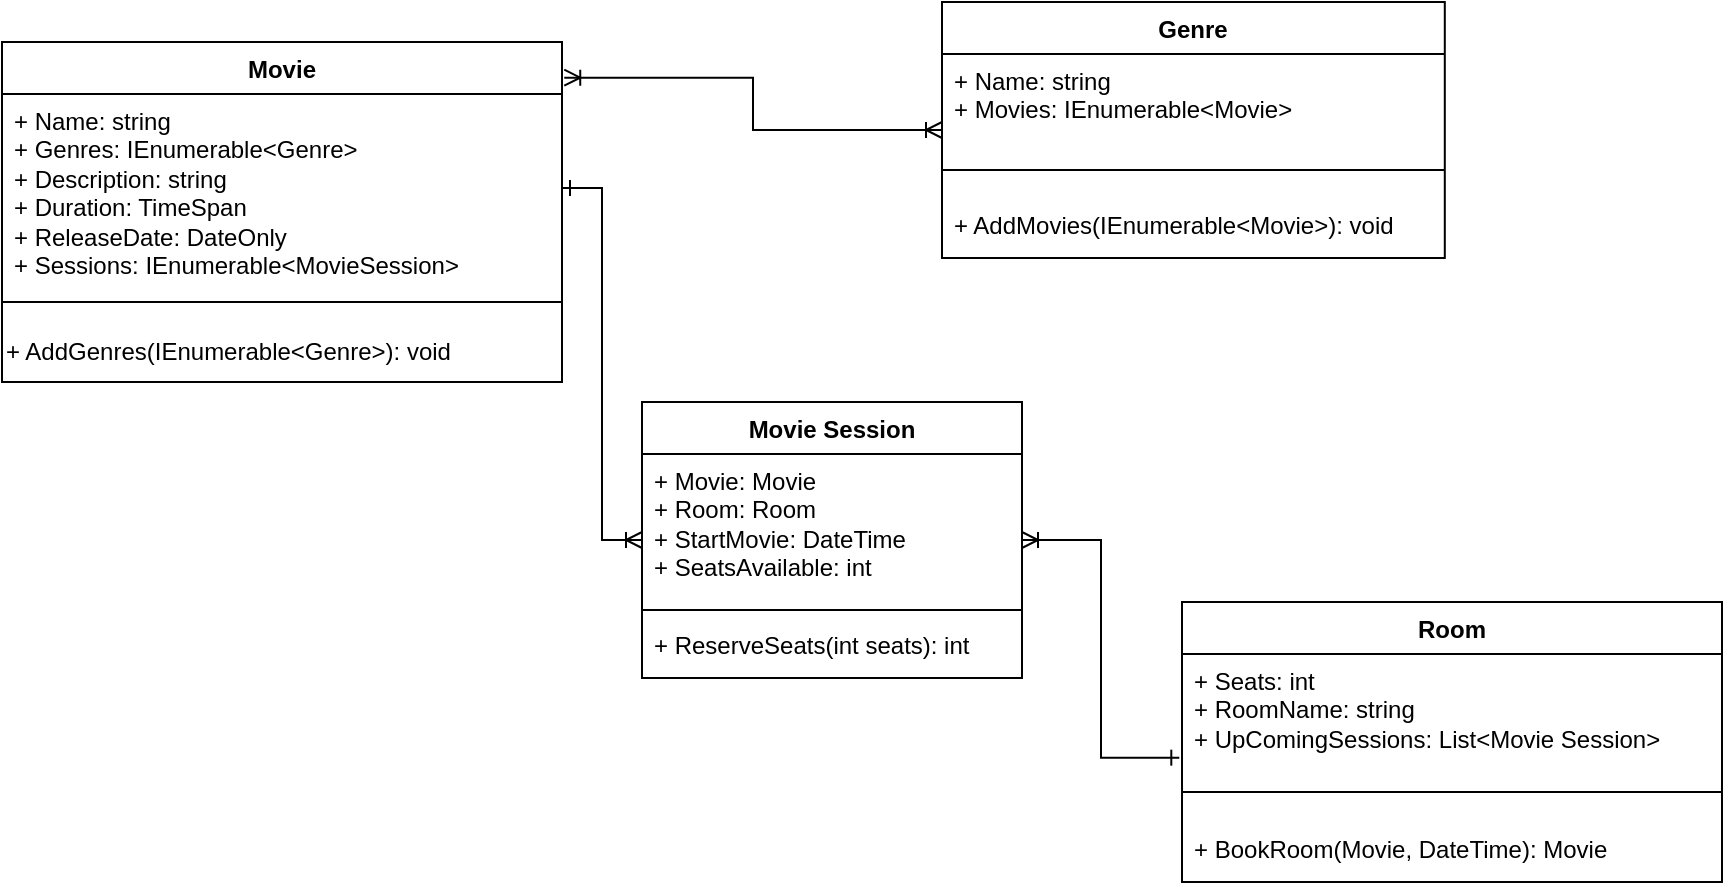 <mxfile pages="2">
    <diagram name="Página-1" id="7IehY8Kq4wpHefNN3Fp6">
        <mxGraphModel dx="1031" dy="475" grid="1" gridSize="10" guides="1" tooltips="1" connect="1" arrows="1" fold="1" page="1" pageScale="1" pageWidth="827" pageHeight="1169" math="0" shadow="0">
            <root>
                <mxCell id="0"/>
                <mxCell id="1" parent="0"/>
                <mxCell id="bAZifLMYqE_xcZQpaSNx-2" value="Room" style="swimlane;fontStyle=1;align=center;verticalAlign=top;childLayout=stackLayout;horizontal=1;startSize=26;horizontalStack=0;resizeParent=1;resizeParentMax=0;resizeLast=0;collapsible=1;marginBottom=0;whiteSpace=wrap;html=1;" parent="1" vertex="1">
                    <mxGeometry x="600" y="370" width="270" height="140" as="geometry">
                        <mxRectangle x="100" y="120" width="70" height="30" as="alternateBounds"/>
                    </mxGeometry>
                </mxCell>
                <mxCell id="bAZifLMYqE_xcZQpaSNx-3" value="+ Seats: int&lt;br&gt;+ RoomName: string&lt;br&gt;&lt;div&gt;+ UpComingSessions: List&amp;lt;Movie Session&amp;gt;&lt;/div&gt;&lt;div&gt;&lt;br&gt;&lt;/div&gt;" style="text;strokeColor=none;fillColor=none;align=left;verticalAlign=top;spacingLeft=4;spacingRight=4;overflow=hidden;rotatable=0;points=[[0,0.5],[1,0.5]];portConstraint=eastwest;whiteSpace=wrap;html=1;" parent="bAZifLMYqE_xcZQpaSNx-2" vertex="1">
                    <mxGeometry y="26" width="270" height="54" as="geometry"/>
                </mxCell>
                <mxCell id="bAZifLMYqE_xcZQpaSNx-4" value="" style="line;strokeWidth=1;fillColor=none;align=left;verticalAlign=middle;spacingTop=-1;spacingLeft=3;spacingRight=3;rotatable=0;labelPosition=right;points=[];portConstraint=eastwest;strokeColor=inherit;" parent="bAZifLMYqE_xcZQpaSNx-2" vertex="1">
                    <mxGeometry y="80" width="270" height="30" as="geometry"/>
                </mxCell>
                <mxCell id="bAZifLMYqE_xcZQpaSNx-5" value="&lt;div&gt;&lt;span style=&quot;background-color: initial;&quot;&gt;+ BookRoom(Movie, DateTime): Movie&lt;/span&gt;&lt;/div&gt;" style="text;strokeColor=none;fillColor=none;align=left;verticalAlign=top;spacingLeft=4;spacingRight=4;overflow=hidden;rotatable=0;points=[[0,0.5],[1,0.5]];portConstraint=eastwest;whiteSpace=wrap;html=1;" parent="bAZifLMYqE_xcZQpaSNx-2" vertex="1">
                    <mxGeometry y="110" width="270" height="30" as="geometry"/>
                </mxCell>
                <mxCell id="UAyb4Y55FZC_0OjU6xVB-1" value="Movie" style="swimlane;fontStyle=1;align=center;verticalAlign=top;childLayout=stackLayout;horizontal=1;startSize=26;horizontalStack=0;resizeParent=1;resizeParentMax=0;resizeLast=0;collapsible=1;marginBottom=0;whiteSpace=wrap;html=1;" parent="1" vertex="1">
                    <mxGeometry x="10" y="90" width="280" height="170" as="geometry">
                        <mxRectangle x="40" y="80" width="70" height="30" as="alternateBounds"/>
                    </mxGeometry>
                </mxCell>
                <mxCell id="UAyb4Y55FZC_0OjU6xVB-2" value="+ Name: string&lt;div&gt;+ Genres: IEnumerable&amp;lt;Genre&amp;gt;&lt;br&gt;&lt;/div&gt;&lt;div&gt;+ Description: string&lt;/div&gt;&lt;div&gt;+ Duration: TimeSpan&lt;br&gt;&lt;/div&gt;&lt;div&gt;+ ReleaseDate: DateOnly&lt;br&gt;+ Sessions: IEnumerable&amp;lt;MovieSession&amp;gt;&lt;/div&gt;" style="text;strokeColor=none;fillColor=none;align=left;verticalAlign=top;spacingLeft=4;spacingRight=4;overflow=hidden;rotatable=0;points=[[0,0.5],[1,0.5]];portConstraint=eastwest;whiteSpace=wrap;html=1;" parent="UAyb4Y55FZC_0OjU6xVB-1" vertex="1">
                    <mxGeometry y="26" width="280" height="94" as="geometry"/>
                </mxCell>
                <mxCell id="UAyb4Y55FZC_0OjU6xVB-3" value="" style="line;strokeWidth=1;fillColor=none;align=left;verticalAlign=middle;spacingTop=-1;spacingLeft=3;spacingRight=3;rotatable=0;labelPosition=right;points=[];portConstraint=eastwest;strokeColor=inherit;" parent="UAyb4Y55FZC_0OjU6xVB-1" vertex="1">
                    <mxGeometry y="120" width="280" height="20" as="geometry"/>
                </mxCell>
                <mxCell id="S8HUsj4GQsisyZsEBOk7-1" value="+ AddGenres(IEnumerable&amp;lt;Genre&amp;gt;): void" style="text;html=1;align=left;verticalAlign=middle;resizable=0;points=[];autosize=1;strokeColor=none;fillColor=none;" parent="UAyb4Y55FZC_0OjU6xVB-1" vertex="1">
                    <mxGeometry y="140" width="280" height="30" as="geometry"/>
                </mxCell>
                <mxCell id="Yau57ur620WR2_2cRJTo-2" value="" style="endArrow=ERone;startArrow=ERoneToMany;html=1;rounded=0;exitX=1;exitY=0.5;exitDx=0;exitDy=0;entryX=-0.005;entryY=0.96;entryDx=0;entryDy=0;entryPerimeter=0;edgeStyle=elbowEdgeStyle;startFill=0;endFill=0;" parent="1" source="HP0yhRFTFl0hL_eeFmHl-1" target="bAZifLMYqE_xcZQpaSNx-3" edge="1">
                    <mxGeometry width="50" height="50" relative="1" as="geometry">
                        <mxPoint x="220" y="310" as="sourcePoint"/>
                        <mxPoint x="270" y="260" as="targetPoint"/>
                    </mxGeometry>
                </mxCell>
                <mxCell id="HP0yhRFTFl0hL_eeFmHl-5" value="" style="endArrow=ERoneToMany;startArrow=ERone;html=1;rounded=0;exitX=1;exitY=0.5;exitDx=0;exitDy=0;edgeStyle=elbowEdgeStyle;startFill=0;endFill=0;" parent="1" source="UAyb4Y55FZC_0OjU6xVB-2" target="HP0yhRFTFl0hL_eeFmHl-1" edge="1">
                    <mxGeometry width="50" height="50" relative="1" as="geometry">
                        <mxPoint x="200" y="148" as="sourcePoint"/>
                        <mxPoint x="449" y="447" as="targetPoint"/>
                    </mxGeometry>
                </mxCell>
                <mxCell id="HP0yhRFTFl0hL_eeFmHl-1" value="Movie&amp;nbsp;Session" style="swimlane;fontStyle=1;align=center;verticalAlign=top;childLayout=stackLayout;horizontal=1;startSize=26;horizontalStack=0;resizeParent=1;resizeParentMax=0;resizeLast=0;collapsible=1;marginBottom=0;whiteSpace=wrap;html=1;" parent="1" vertex="1">
                    <mxGeometry x="330" y="270" width="190" height="138" as="geometry"/>
                </mxCell>
                <mxCell id="HP0yhRFTFl0hL_eeFmHl-2" value="+ Movie: Movie&lt;div&gt;+ Room: Room&lt;/div&gt;&lt;div&gt;+ StartMovie: DateTime&lt;/div&gt;&lt;div&gt;+ SeatsAvailable: int&lt;/div&gt;" style="text;strokeColor=none;fillColor=none;align=left;verticalAlign=top;spacingLeft=4;spacingRight=4;overflow=hidden;rotatable=0;points=[[0,0.5],[1,0.5]];portConstraint=eastwest;whiteSpace=wrap;html=1;" parent="HP0yhRFTFl0hL_eeFmHl-1" vertex="1">
                    <mxGeometry y="26" width="190" height="74" as="geometry"/>
                </mxCell>
                <mxCell id="HP0yhRFTFl0hL_eeFmHl-3" value="" style="line;strokeWidth=1;fillColor=none;align=left;verticalAlign=middle;spacingTop=-1;spacingLeft=3;spacingRight=3;rotatable=0;labelPosition=right;points=[];portConstraint=eastwest;strokeColor=inherit;" parent="HP0yhRFTFl0hL_eeFmHl-1" vertex="1">
                    <mxGeometry y="100" width="190" height="8" as="geometry"/>
                </mxCell>
                <mxCell id="HP0yhRFTFl0hL_eeFmHl-4" value="+ ReserveSeats(int seats): int&lt;div&gt;&lt;br&gt;&lt;/div&gt;" style="text;strokeColor=none;fillColor=none;align=left;verticalAlign=top;spacingLeft=4;spacingRight=4;overflow=hidden;rotatable=0;points=[[0,0.5],[1,0.5]];portConstraint=eastwest;whiteSpace=wrap;html=1;" parent="HP0yhRFTFl0hL_eeFmHl-1" vertex="1">
                    <mxGeometry y="108" width="190" height="30" as="geometry"/>
                </mxCell>
                <mxCell id="eAhdKtE4UNSV9E3vJ94y-9" value="" style="edgeStyle=elbowEdgeStyle;fontSize=12;html=1;endArrow=ERoneToMany;rounded=0;exitX=1.004;exitY=0.105;exitDx=0;exitDy=0;exitPerimeter=0;startArrow=ERoneToMany;startFill=0;" parent="1" source="UAyb4Y55FZC_0OjU6xVB-1" target="S8HUsj4GQsisyZsEBOk7-6" edge="1">
                    <mxGeometry width="100" height="100" relative="1" as="geometry">
                        <mxPoint x="330" y="300" as="sourcePoint"/>
                        <mxPoint x="470" y="90" as="targetPoint"/>
                    </mxGeometry>
                </mxCell>
                <mxCell id="S8HUsj4GQsisyZsEBOk7-6" value="Genre" style="swimlane;fontStyle=1;align=center;verticalAlign=top;childLayout=stackLayout;horizontal=1;startSize=26;horizontalStack=0;resizeParent=1;resizeParentMax=0;resizeLast=0;collapsible=1;marginBottom=0;whiteSpace=wrap;html=1;" parent="1" vertex="1">
                    <mxGeometry x="480.0" y="70" width="251.4" height="128" as="geometry"/>
                </mxCell>
                <mxCell id="S8HUsj4GQsisyZsEBOk7-7" value="+ Name: string&lt;br&gt;+ Movies: IEnumerable&amp;lt;Movie&amp;gt;" style="text;strokeColor=none;fillColor=none;align=left;verticalAlign=top;spacingLeft=4;spacingRight=4;overflow=hidden;rotatable=0;points=[[0,0.5],[1,0.5]];portConstraint=eastwest;whiteSpace=wrap;html=1;" parent="S8HUsj4GQsisyZsEBOk7-6" vertex="1">
                    <mxGeometry y="26" width="251.4" height="44" as="geometry"/>
                </mxCell>
                <mxCell id="S8HUsj4GQsisyZsEBOk7-8" value="" style="line;strokeWidth=1;fillColor=none;align=left;verticalAlign=middle;spacingTop=-1;spacingLeft=3;spacingRight=3;rotatable=0;labelPosition=right;points=[];portConstraint=eastwest;strokeColor=inherit;" parent="S8HUsj4GQsisyZsEBOk7-6" vertex="1">
                    <mxGeometry y="70" width="251.4" height="28" as="geometry"/>
                </mxCell>
                <mxCell id="S8HUsj4GQsisyZsEBOk7-9" value="+ AddMovies(IEnumerable&amp;lt;Movie&amp;gt;): void" style="text;strokeColor=none;fillColor=none;align=left;verticalAlign=top;spacingLeft=4;spacingRight=4;overflow=hidden;rotatable=0;points=[[0,0.5],[1,0.5]];portConstraint=eastwest;whiteSpace=wrap;html=1;" parent="S8HUsj4GQsisyZsEBOk7-6" vertex="1">
                    <mxGeometry y="98" width="251.4" height="30" as="geometry"/>
                </mxCell>
            </root>
        </mxGraphModel>
    </diagram>
    <diagram id="vzS9MFMJEoMFFRTNFSAm" name="Página-2">
        <mxGraphModel dx="1031" dy="475" grid="1" gridSize="10" guides="1" tooltips="1" connect="1" arrows="1" fold="1" page="1" pageScale="1" pageWidth="827" pageHeight="1169" math="0" shadow="0">
            <root>
                <mxCell id="0"/>
                <mxCell id="1" parent="0"/>
                <mxCell id="OCK7fIeTCg0LFeMqMvbs-1" value="movie" style="shape=table;startSize=30;container=1;collapsible=1;childLayout=tableLayout;fixedRows=1;rowLines=0;fontStyle=1;align=center;resizeLast=1;html=1;" parent="1" vertex="1">
                    <mxGeometry x="40" y="120" width="320" height="190" as="geometry"/>
                </mxCell>
                <mxCell id="OCK7fIeTCg0LFeMqMvbs-2" value="" style="shape=tableRow;horizontal=0;startSize=0;swimlaneHead=0;swimlaneBody=0;fillColor=none;collapsible=0;dropTarget=0;points=[[0,0.5],[1,0.5]];portConstraint=eastwest;top=0;left=0;right=0;bottom=1;" parent="OCK7fIeTCg0LFeMqMvbs-1" vertex="1">
                    <mxGeometry y="30" width="320" height="30" as="geometry"/>
                </mxCell>
                <mxCell id="OCK7fIeTCg0LFeMqMvbs-3" value="PK" style="shape=partialRectangle;connectable=0;fillColor=none;top=0;left=0;bottom=0;right=0;fontStyle=1;overflow=hidden;whiteSpace=wrap;html=1;" parent="OCK7fIeTCg0LFeMqMvbs-2" vertex="1">
                    <mxGeometry width="30" height="30" as="geometry">
                        <mxRectangle width="30" height="30" as="alternateBounds"/>
                    </mxGeometry>
                </mxCell>
                <mxCell id="OCK7fIeTCg0LFeMqMvbs-4" value="id&lt;span style=&quot;white-space: pre;&quot;&gt;&#9;&lt;/span&gt;SERIAL&lt;span style=&quot;white-space: pre;&quot;&gt;&#9;&lt;/span&gt;NOT NULL" style="shape=partialRectangle;connectable=0;fillColor=none;top=0;left=0;bottom=0;right=0;align=left;spacingLeft=6;fontStyle=5;overflow=hidden;whiteSpace=wrap;html=1;" parent="OCK7fIeTCg0LFeMqMvbs-2" vertex="1">
                    <mxGeometry x="30" width="290" height="30" as="geometry">
                        <mxRectangle width="290" height="30" as="alternateBounds"/>
                    </mxGeometry>
                </mxCell>
                <mxCell id="OCK7fIeTCg0LFeMqMvbs-8" value="" style="shape=tableRow;horizontal=0;startSize=0;swimlaneHead=0;swimlaneBody=0;fillColor=none;collapsible=0;dropTarget=0;points=[[0,0.5],[1,0.5]];portConstraint=eastwest;top=0;left=0;right=0;bottom=0;" parent="OCK7fIeTCg0LFeMqMvbs-1" vertex="1">
                    <mxGeometry y="60" width="320" height="30" as="geometry"/>
                </mxCell>
                <mxCell id="OCK7fIeTCg0LFeMqMvbs-9" value="" style="shape=partialRectangle;connectable=0;fillColor=none;top=0;left=0;bottom=0;right=0;editable=1;overflow=hidden;whiteSpace=wrap;html=1;" parent="OCK7fIeTCg0LFeMqMvbs-8" vertex="1">
                    <mxGeometry width="30" height="30" as="geometry">
                        <mxRectangle width="30" height="30" as="alternateBounds"/>
                    </mxGeometry>
                </mxCell>
                <mxCell id="OCK7fIeTCg0LFeMqMvbs-10" value="name VARCHAR(255) NOT NULL" style="shape=partialRectangle;connectable=0;fillColor=none;top=0;left=0;bottom=0;right=0;align=left;spacingLeft=6;overflow=hidden;whiteSpace=wrap;html=1;" parent="OCK7fIeTCg0LFeMqMvbs-8" vertex="1">
                    <mxGeometry x="30" width="290" height="30" as="geometry">
                        <mxRectangle width="290" height="30" as="alternateBounds"/>
                    </mxGeometry>
                </mxCell>
                <mxCell id="YgU3tgSvVeM1olGIFsgu-1" value="" style="shape=tableRow;horizontal=0;startSize=0;swimlaneHead=0;swimlaneBody=0;fillColor=none;collapsible=0;dropTarget=0;points=[[0,0.5],[1,0.5]];portConstraint=eastwest;top=0;left=0;right=0;bottom=0;" parent="OCK7fIeTCg0LFeMqMvbs-1" vertex="1">
                    <mxGeometry y="90" width="320" height="30" as="geometry"/>
                </mxCell>
                <mxCell id="YgU3tgSvVeM1olGIFsgu-2" value="" style="shape=partialRectangle;connectable=0;fillColor=none;top=0;left=0;bottom=0;right=0;editable=1;overflow=hidden;whiteSpace=wrap;html=1;" parent="YgU3tgSvVeM1olGIFsgu-1" vertex="1">
                    <mxGeometry width="30" height="30" as="geometry">
                        <mxRectangle width="30" height="30" as="alternateBounds"/>
                    </mxGeometry>
                </mxCell>
                <mxCell id="YgU3tgSvVeM1olGIFsgu-3" value="description VARCHAR(255) NOT NULL" style="shape=partialRectangle;connectable=0;fillColor=none;top=0;left=0;bottom=0;right=0;align=left;spacingLeft=6;overflow=hidden;whiteSpace=wrap;html=1;" parent="YgU3tgSvVeM1olGIFsgu-1" vertex="1">
                    <mxGeometry x="30" width="290" height="30" as="geometry">
                        <mxRectangle width="290" height="30" as="alternateBounds"/>
                    </mxGeometry>
                </mxCell>
                <mxCell id="OCK7fIeTCg0LFeMqMvbs-11" value="" style="shape=tableRow;horizontal=0;startSize=0;swimlaneHead=0;swimlaneBody=0;fillColor=none;collapsible=0;dropTarget=0;points=[[0,0.5],[1,0.5]];portConstraint=eastwest;top=0;left=0;right=0;bottom=0;" parent="OCK7fIeTCg0LFeMqMvbs-1" vertex="1">
                    <mxGeometry y="120" width="320" height="30" as="geometry"/>
                </mxCell>
                <mxCell id="OCK7fIeTCg0LFeMqMvbs-12" value="" style="shape=partialRectangle;connectable=0;fillColor=none;top=0;left=0;bottom=0;right=0;editable=1;overflow=hidden;whiteSpace=wrap;html=1;" parent="OCK7fIeTCg0LFeMqMvbs-11" vertex="1">
                    <mxGeometry width="30" height="30" as="geometry">
                        <mxRectangle width="30" height="30" as="alternateBounds"/>
                    </mxGeometry>
                </mxCell>
                <mxCell id="OCK7fIeTCg0LFeMqMvbs-13" value="duration&amp;nbsp; INT NOT NULL" style="shape=partialRectangle;connectable=0;fillColor=none;top=0;left=0;bottom=0;right=0;align=left;spacingLeft=6;overflow=hidden;whiteSpace=wrap;html=1;" parent="OCK7fIeTCg0LFeMqMvbs-11" vertex="1">
                    <mxGeometry x="30" width="290" height="30" as="geometry">
                        <mxRectangle width="290" height="30" as="alternateBounds"/>
                    </mxGeometry>
                </mxCell>
                <mxCell id="QzxIYSRZArFLf-604cCp-1" value="" style="shape=tableRow;horizontal=0;startSize=0;swimlaneHead=0;swimlaneBody=0;fillColor=none;collapsible=0;dropTarget=0;points=[[0,0.5],[1,0.5]];portConstraint=eastwest;top=0;left=0;right=0;bottom=0;" parent="OCK7fIeTCg0LFeMqMvbs-1" vertex="1">
                    <mxGeometry y="150" width="320" height="30" as="geometry"/>
                </mxCell>
                <mxCell id="QzxIYSRZArFLf-604cCp-2" value="" style="shape=partialRectangle;connectable=0;fillColor=none;top=0;left=0;bottom=0;right=0;editable=1;overflow=hidden;whiteSpace=wrap;html=1;" parent="QzxIYSRZArFLf-604cCp-1" vertex="1">
                    <mxGeometry width="30" height="30" as="geometry">
                        <mxRectangle width="30" height="30" as="alternateBounds"/>
                    </mxGeometry>
                </mxCell>
                <mxCell id="QzxIYSRZArFLf-604cCp-3" value="release DATE NOT NULL" style="shape=partialRectangle;connectable=0;fillColor=none;top=0;left=0;bottom=0;right=0;align=left;spacingLeft=6;overflow=hidden;whiteSpace=wrap;html=1;" parent="QzxIYSRZArFLf-604cCp-1" vertex="1">
                    <mxGeometry x="30" width="290" height="30" as="geometry">
                        <mxRectangle width="290" height="30" as="alternateBounds"/>
                    </mxGeometry>
                </mxCell>
                <mxCell id="QzxIYSRZArFLf-604cCp-4" value="room" style="shape=table;startSize=30;container=1;collapsible=1;childLayout=tableLayout;fixedRows=1;rowLines=0;fontStyle=1;align=center;resizeLast=1;html=1;fillColor=default;" parent="1" vertex="1">
                    <mxGeometry x="550" y="60" width="260" height="120" as="geometry"/>
                </mxCell>
                <mxCell id="QzxIYSRZArFLf-604cCp-5" value="" style="shape=tableRow;horizontal=0;startSize=0;swimlaneHead=0;swimlaneBody=0;fillColor=none;collapsible=0;dropTarget=0;points=[[0,0.5],[1,0.5]];portConstraint=eastwest;top=0;left=0;right=0;bottom=1;" parent="QzxIYSRZArFLf-604cCp-4" vertex="1">
                    <mxGeometry y="30" width="260" height="30" as="geometry"/>
                </mxCell>
                <mxCell id="QzxIYSRZArFLf-604cCp-6" value="PK" style="shape=partialRectangle;connectable=0;fillColor=none;top=0;left=0;bottom=0;right=0;fontStyle=1;overflow=hidden;whiteSpace=wrap;html=1;" parent="QzxIYSRZArFLf-604cCp-5" vertex="1">
                    <mxGeometry width="30" height="30" as="geometry">
                        <mxRectangle width="30" height="30" as="alternateBounds"/>
                    </mxGeometry>
                </mxCell>
                <mxCell id="QzxIYSRZArFLf-604cCp-7" value="id SERIAL NOT NULL" style="shape=partialRectangle;connectable=0;fillColor=none;top=0;left=0;bottom=0;right=0;align=left;spacingLeft=6;fontStyle=5;overflow=hidden;whiteSpace=wrap;html=1;" parent="QzxIYSRZArFLf-604cCp-5" vertex="1">
                    <mxGeometry x="30" width="230" height="30" as="geometry">
                        <mxRectangle width="230" height="30" as="alternateBounds"/>
                    </mxGeometry>
                </mxCell>
                <mxCell id="GdE_bLZPpKDnLK_oKhNE-32" value="" style="shape=tableRow;horizontal=0;startSize=0;swimlaneHead=0;swimlaneBody=0;fillColor=none;collapsible=0;dropTarget=0;points=[[0,0.5],[1,0.5]];portConstraint=eastwest;top=0;left=0;right=0;bottom=0;" parent="QzxIYSRZArFLf-604cCp-4" vertex="1">
                    <mxGeometry y="60" width="260" height="30" as="geometry"/>
                </mxCell>
                <mxCell id="GdE_bLZPpKDnLK_oKhNE-33" value="" style="shape=partialRectangle;connectable=0;fillColor=none;top=0;left=0;bottom=0;right=0;editable=1;overflow=hidden;whiteSpace=wrap;html=1;" parent="GdE_bLZPpKDnLK_oKhNE-32" vertex="1">
                    <mxGeometry width="30" height="30" as="geometry">
                        <mxRectangle width="30" height="30" as="alternateBounds"/>
                    </mxGeometry>
                </mxCell>
                <mxCell id="GdE_bLZPpKDnLK_oKhNE-34" value="room_name VARCHAR(55) NOT NULL" style="shape=partialRectangle;connectable=0;fillColor=none;top=0;left=0;bottom=0;right=0;align=left;spacingLeft=6;overflow=hidden;whiteSpace=wrap;html=1;" parent="GdE_bLZPpKDnLK_oKhNE-32" vertex="1">
                    <mxGeometry x="30" width="230" height="30" as="geometry">
                        <mxRectangle width="230" height="30" as="alternateBounds"/>
                    </mxGeometry>
                </mxCell>
                <mxCell id="9knr0R0oQK3Sl1RFLyNF-1" value="" style="shape=tableRow;horizontal=0;startSize=0;swimlaneHead=0;swimlaneBody=0;fillColor=none;collapsible=0;dropTarget=0;points=[[0,0.5],[1,0.5]];portConstraint=eastwest;top=0;left=0;right=0;bottom=0;" parent="QzxIYSRZArFLf-604cCp-4" vertex="1">
                    <mxGeometry y="90" width="260" height="30" as="geometry"/>
                </mxCell>
                <mxCell id="9knr0R0oQK3Sl1RFLyNF-2" value="" style="shape=partialRectangle;connectable=0;fillColor=none;top=0;left=0;bottom=0;right=0;editable=1;overflow=hidden;whiteSpace=wrap;html=1;" parent="9knr0R0oQK3Sl1RFLyNF-1" vertex="1">
                    <mxGeometry width="30" height="30" as="geometry">
                        <mxRectangle width="30" height="30" as="alternateBounds"/>
                    </mxGeometry>
                </mxCell>
                <mxCell id="9knr0R0oQK3Sl1RFLyNF-3" value="seats INT NOT NULL" style="shape=partialRectangle;connectable=0;fillColor=none;top=0;left=0;bottom=0;right=0;align=left;spacingLeft=6;overflow=hidden;whiteSpace=wrap;html=1;" parent="9knr0R0oQK3Sl1RFLyNF-1" vertex="1">
                    <mxGeometry x="30" width="230" height="30" as="geometry">
                        <mxRectangle width="230" height="30" as="alternateBounds"/>
                    </mxGeometry>
                </mxCell>
                <mxCell id="QzxIYSRZArFLf-604cCp-17" value="session" style="shape=table;startSize=30;container=1;collapsible=1;childLayout=tableLayout;fixedRows=1;rowLines=0;fontStyle=1;align=center;resizeLast=1;html=1;" parent="1" vertex="1">
                    <mxGeometry x="430" y="330" width="290" height="180" as="geometry"/>
                </mxCell>
                <mxCell id="QzxIYSRZArFLf-604cCp-18" value="" style="shape=tableRow;horizontal=0;startSize=0;swimlaneHead=0;swimlaneBody=0;fillColor=none;collapsible=0;dropTarget=0;points=[[0,0.5],[1,0.5]];portConstraint=eastwest;top=0;left=0;right=0;bottom=1;" parent="QzxIYSRZArFLf-604cCp-17" vertex="1">
                    <mxGeometry y="30" width="290" height="30" as="geometry"/>
                </mxCell>
                <mxCell id="QzxIYSRZArFLf-604cCp-19" value="PK" style="shape=partialRectangle;connectable=0;fillColor=none;top=0;left=0;bottom=0;right=0;fontStyle=1;overflow=hidden;whiteSpace=wrap;html=1;" parent="QzxIYSRZArFLf-604cCp-18" vertex="1">
                    <mxGeometry width="30" height="30" as="geometry">
                        <mxRectangle width="30" height="30" as="alternateBounds"/>
                    </mxGeometry>
                </mxCell>
                <mxCell id="QzxIYSRZArFLf-604cCp-20" value="id SERIAL NOT NULL" style="shape=partialRectangle;connectable=0;fillColor=none;top=0;left=0;bottom=0;right=0;align=left;spacingLeft=6;fontStyle=5;overflow=hidden;whiteSpace=wrap;html=1;" parent="QzxIYSRZArFLf-604cCp-18" vertex="1">
                    <mxGeometry x="30" width="260" height="30" as="geometry">
                        <mxRectangle width="260" height="30" as="alternateBounds"/>
                    </mxGeometry>
                </mxCell>
                <mxCell id="QzxIYSRZArFLf-604cCp-21" value="" style="shape=tableRow;horizontal=0;startSize=0;swimlaneHead=0;swimlaneBody=0;fillColor=none;collapsible=0;dropTarget=0;points=[[0,0.5],[1,0.5]];portConstraint=eastwest;top=0;left=0;right=0;bottom=0;" parent="QzxIYSRZArFLf-604cCp-17" vertex="1">
                    <mxGeometry y="60" width="290" height="30" as="geometry"/>
                </mxCell>
                <mxCell id="QzxIYSRZArFLf-604cCp-22" value="FK" style="shape=partialRectangle;connectable=0;fillColor=none;top=0;left=0;bottom=0;right=0;editable=1;overflow=hidden;whiteSpace=wrap;html=1;" parent="QzxIYSRZArFLf-604cCp-21" vertex="1">
                    <mxGeometry width="30" height="30" as="geometry">
                        <mxRectangle width="30" height="30" as="alternateBounds"/>
                    </mxGeometry>
                </mxCell>
                <mxCell id="QzxIYSRZArFLf-604cCp-23" value="movie_id INT NOT NULL" style="shape=partialRectangle;connectable=0;fillColor=none;top=0;left=0;bottom=0;right=0;align=left;spacingLeft=6;overflow=hidden;whiteSpace=wrap;html=1;" parent="QzxIYSRZArFLf-604cCp-21" vertex="1">
                    <mxGeometry x="30" width="260" height="30" as="geometry">
                        <mxRectangle width="260" height="30" as="alternateBounds"/>
                    </mxGeometry>
                </mxCell>
                <mxCell id="QzxIYSRZArFLf-604cCp-24" value="" style="shape=tableRow;horizontal=0;startSize=0;swimlaneHead=0;swimlaneBody=0;fillColor=none;collapsible=0;dropTarget=0;points=[[0,0.5],[1,0.5]];portConstraint=eastwest;top=0;left=0;right=0;bottom=0;" parent="QzxIYSRZArFLf-604cCp-17" vertex="1">
                    <mxGeometry y="90" width="290" height="30" as="geometry"/>
                </mxCell>
                <mxCell id="QzxIYSRZArFLf-604cCp-25" value="FK" style="shape=partialRectangle;connectable=0;fillColor=none;top=0;left=0;bottom=0;right=0;editable=1;overflow=hidden;whiteSpace=wrap;html=1;" parent="QzxIYSRZArFLf-604cCp-24" vertex="1">
                    <mxGeometry width="30" height="30" as="geometry">
                        <mxRectangle width="30" height="30" as="alternateBounds"/>
                    </mxGeometry>
                </mxCell>
                <mxCell id="QzxIYSRZArFLf-604cCp-26" value="room_id INT NOT NULL" style="shape=partialRectangle;connectable=0;fillColor=none;top=0;left=0;bottom=0;right=0;align=left;spacingLeft=6;overflow=hidden;whiteSpace=wrap;html=1;" parent="QzxIYSRZArFLf-604cCp-24" vertex="1">
                    <mxGeometry x="30" width="260" height="30" as="geometry">
                        <mxRectangle width="260" height="30" as="alternateBounds"/>
                    </mxGeometry>
                </mxCell>
                <mxCell id="QzxIYSRZArFLf-604cCp-27" value="" style="shape=tableRow;horizontal=0;startSize=0;swimlaneHead=0;swimlaneBody=0;fillColor=none;collapsible=0;dropTarget=0;points=[[0,0.5],[1,0.5]];portConstraint=eastwest;top=0;left=0;right=0;bottom=0;" parent="QzxIYSRZArFLf-604cCp-17" vertex="1">
                    <mxGeometry y="120" width="290" height="30" as="geometry"/>
                </mxCell>
                <mxCell id="QzxIYSRZArFLf-604cCp-28" value="" style="shape=partialRectangle;connectable=0;fillColor=none;top=0;left=0;bottom=0;right=0;editable=1;overflow=hidden;whiteSpace=wrap;html=1;" parent="QzxIYSRZArFLf-604cCp-27" vertex="1">
                    <mxGeometry width="30" height="30" as="geometry">
                        <mxRectangle width="30" height="30" as="alternateBounds"/>
                    </mxGeometry>
                </mxCell>
                <mxCell id="QzxIYSRZArFLf-604cCp-29" value="movie_start TIMESTAMPTZ NOT NULL" style="shape=partialRectangle;connectable=0;fillColor=none;top=0;left=0;bottom=0;right=0;align=left;spacingLeft=6;overflow=hidden;whiteSpace=wrap;html=1;" parent="QzxIYSRZArFLf-604cCp-27" vertex="1">
                    <mxGeometry x="30" width="260" height="30" as="geometry">
                        <mxRectangle width="260" height="30" as="alternateBounds"/>
                    </mxGeometry>
                </mxCell>
                <mxCell id="QzxIYSRZArFLf-604cCp-30" value="" style="shape=tableRow;horizontal=0;startSize=0;swimlaneHead=0;swimlaneBody=0;fillColor=none;collapsible=0;dropTarget=0;points=[[0,0.5],[1,0.5]];portConstraint=eastwest;top=0;left=0;right=0;bottom=0;" parent="QzxIYSRZArFLf-604cCp-17" vertex="1">
                    <mxGeometry y="150" width="290" height="30" as="geometry"/>
                </mxCell>
                <mxCell id="QzxIYSRZArFLf-604cCp-31" value="" style="shape=partialRectangle;connectable=0;fillColor=none;top=0;left=0;bottom=0;right=0;editable=1;overflow=hidden;whiteSpace=wrap;html=1;" parent="QzxIYSRZArFLf-604cCp-30" vertex="1">
                    <mxGeometry width="30" height="30" as="geometry">
                        <mxRectangle width="30" height="30" as="alternateBounds"/>
                    </mxGeometry>
                </mxCell>
                <mxCell id="QzxIYSRZArFLf-604cCp-32" value="available_seats INT NOT NULL" style="shape=partialRectangle;connectable=0;fillColor=none;top=0;left=0;bottom=0;right=0;align=left;spacingLeft=6;overflow=hidden;whiteSpace=wrap;html=1;" parent="QzxIYSRZArFLf-604cCp-30" vertex="1">
                    <mxGeometry x="30" width="260" height="30" as="geometry">
                        <mxRectangle width="260" height="30" as="alternateBounds"/>
                    </mxGeometry>
                </mxCell>
                <mxCell id="QzxIYSRZArFLf-604cCp-33" value="" style="edgeStyle=elbowEdgeStyle;fontSize=12;html=1;endArrow=ERoneToMany;rounded=0;startArrow=ERone;startFill=0;" parent="1" source="OCK7fIeTCg0LFeMqMvbs-1" target="QzxIYSRZArFLf-604cCp-17" edge="1">
                    <mxGeometry width="100" height="100" relative="1" as="geometry">
                        <mxPoint x="290" y="360" as="sourcePoint"/>
                        <mxPoint x="390" y="260" as="targetPoint"/>
                    </mxGeometry>
                </mxCell>
                <mxCell id="QzxIYSRZArFLf-604cCp-34" value="" style="edgeStyle=elbowEdgeStyle;fontSize=12;html=1;endArrow=ERoneToMany;rounded=0;startArrow=ERone;startFill=0;" parent="1" source="QzxIYSRZArFLf-604cCp-4" target="QzxIYSRZArFLf-604cCp-17" edge="1">
                    <mxGeometry width="100" height="100" relative="1" as="geometry">
                        <mxPoint x="370" y="360" as="sourcePoint"/>
                        <mxPoint x="470" y="260" as="targetPoint"/>
                    </mxGeometry>
                </mxCell>
                <mxCell id="GdE_bLZPpKDnLK_oKhNE-1" value="genre" style="shape=table;startSize=30;container=1;collapsible=1;childLayout=tableLayout;fixedRows=1;rowLines=0;fontStyle=1;align=center;resizeLast=1;html=1;" parent="1" vertex="1">
                    <mxGeometry x="60" y="650" width="240" height="90" as="geometry"/>
                </mxCell>
                <mxCell id="GdE_bLZPpKDnLK_oKhNE-2" value="" style="shape=tableRow;horizontal=0;startSize=0;swimlaneHead=0;swimlaneBody=0;fillColor=none;collapsible=0;dropTarget=0;points=[[0,0.5],[1,0.5]];portConstraint=eastwest;top=0;left=0;right=0;bottom=1;" parent="GdE_bLZPpKDnLK_oKhNE-1" vertex="1">
                    <mxGeometry y="30" width="240" height="30" as="geometry"/>
                </mxCell>
                <mxCell id="GdE_bLZPpKDnLK_oKhNE-3" value="PK" style="shape=partialRectangle;connectable=0;fillColor=none;top=0;left=0;bottom=0;right=0;fontStyle=1;overflow=hidden;whiteSpace=wrap;html=1;" parent="GdE_bLZPpKDnLK_oKhNE-2" vertex="1">
                    <mxGeometry width="30" height="30" as="geometry">
                        <mxRectangle width="30" height="30" as="alternateBounds"/>
                    </mxGeometry>
                </mxCell>
                <mxCell id="GdE_bLZPpKDnLK_oKhNE-4" value="id SERIAL NOT NULL" style="shape=partialRectangle;connectable=0;fillColor=none;top=0;left=0;bottom=0;right=0;align=left;spacingLeft=6;fontStyle=5;overflow=hidden;whiteSpace=wrap;html=1;" parent="GdE_bLZPpKDnLK_oKhNE-2" vertex="1">
                    <mxGeometry x="30" width="210" height="30" as="geometry">
                        <mxRectangle width="210" height="30" as="alternateBounds"/>
                    </mxGeometry>
                </mxCell>
                <mxCell id="GdE_bLZPpKDnLK_oKhNE-5" value="" style="shape=tableRow;horizontal=0;startSize=0;swimlaneHead=0;swimlaneBody=0;fillColor=none;collapsible=0;dropTarget=0;points=[[0,0.5],[1,0.5]];portConstraint=eastwest;top=0;left=0;right=0;bottom=0;" parent="GdE_bLZPpKDnLK_oKhNE-1" vertex="1">
                    <mxGeometry y="60" width="240" height="30" as="geometry"/>
                </mxCell>
                <mxCell id="GdE_bLZPpKDnLK_oKhNE-6" value="" style="shape=partialRectangle;connectable=0;fillColor=none;top=0;left=0;bottom=0;right=0;editable=1;overflow=hidden;whiteSpace=wrap;html=1;" parent="GdE_bLZPpKDnLK_oKhNE-5" vertex="1">
                    <mxGeometry width="30" height="30" as="geometry">
                        <mxRectangle width="30" height="30" as="alternateBounds"/>
                    </mxGeometry>
                </mxCell>
                <mxCell id="GdE_bLZPpKDnLK_oKhNE-7" value="name VARCHAR(255) NOT NULL" style="shape=partialRectangle;connectable=0;fillColor=none;top=0;left=0;bottom=0;right=0;align=left;spacingLeft=6;overflow=hidden;whiteSpace=wrap;html=1;" parent="GdE_bLZPpKDnLK_oKhNE-5" vertex="1">
                    <mxGeometry x="30" width="210" height="30" as="geometry">
                        <mxRectangle width="210" height="30" as="alternateBounds"/>
                    </mxGeometry>
                </mxCell>
                <mxCell id="GdE_bLZPpKDnLK_oKhNE-27" value="" style="edgeStyle=elbowEdgeStyle;fontSize=12;html=1;endArrow=ERoneToMany;rounded=0;startArrow=ERone;startFill=0;" parent="1" source="GdE_bLZPpKDnLK_oKhNE-1" target="Q-RCe0ZSBNIkbo_16Slx-1" edge="1">
                    <mxGeometry width="100" height="100" relative="1" as="geometry">
                        <mxPoint x="130" y="610" as="sourcePoint"/>
                        <mxPoint x="180.25" y="520.0" as="targetPoint"/>
                    </mxGeometry>
                </mxCell>
                <mxCell id="GdE_bLZPpKDnLK_oKhNE-28" value="" style="edgeStyle=elbowEdgeStyle;fontSize=12;html=1;endArrow=ERone;rounded=0;startArrow=ERoneToMany;startFill=0;endFill=0;" parent="1" source="Q-RCe0ZSBNIkbo_16Slx-1" target="OCK7fIeTCg0LFeMqMvbs-1" edge="1">
                    <mxGeometry width="100" height="100" relative="1" as="geometry">
                        <mxPoint x="180.25" y="400.0" as="sourcePoint"/>
                        <mxPoint x="230" y="290" as="targetPoint"/>
                    </mxGeometry>
                </mxCell>
                <mxCell id="Q-RCe0ZSBNIkbo_16Slx-1" value="movie_genre" style="shape=table;startSize=30;container=1;collapsible=1;childLayout=tableLayout;fixedRows=1;rowLines=0;fontStyle=1;align=center;resizeLast=1;html=1;whiteSpace=wrap;" parent="1" vertex="1">
                    <mxGeometry x="60" y="420" width="240" height="90" as="geometry"/>
                </mxCell>
                <mxCell id="Q-RCe0ZSBNIkbo_16Slx-2" value="" style="shape=tableRow;horizontal=0;startSize=0;swimlaneHead=0;swimlaneBody=0;fillColor=none;collapsible=0;dropTarget=0;points=[[0,0.5],[1,0.5]];portConstraint=eastwest;top=0;left=0;right=0;bottom=0;html=1;" parent="Q-RCe0ZSBNIkbo_16Slx-1" vertex="1">
                    <mxGeometry y="30" width="240" height="30" as="geometry"/>
                </mxCell>
                <mxCell id="Q-RCe0ZSBNIkbo_16Slx-3" value="PK,FK1" style="shape=partialRectangle;connectable=0;fillColor=none;top=0;left=0;bottom=0;right=0;fontStyle=1;overflow=hidden;html=1;whiteSpace=wrap;" parent="Q-RCe0ZSBNIkbo_16Slx-2" vertex="1">
                    <mxGeometry width="60" height="30" as="geometry">
                        <mxRectangle width="60" height="30" as="alternateBounds"/>
                    </mxGeometry>
                </mxCell>
                <mxCell id="Q-RCe0ZSBNIkbo_16Slx-4" value="movie_id INT NOT NULL" style="shape=partialRectangle;connectable=0;fillColor=none;top=0;left=0;bottom=0;right=0;align=left;spacingLeft=6;fontStyle=5;overflow=hidden;html=1;whiteSpace=wrap;" parent="Q-RCe0ZSBNIkbo_16Slx-2" vertex="1">
                    <mxGeometry x="60" width="180" height="30" as="geometry">
                        <mxRectangle width="180" height="30" as="alternateBounds"/>
                    </mxGeometry>
                </mxCell>
                <mxCell id="Q-RCe0ZSBNIkbo_16Slx-5" value="" style="shape=tableRow;horizontal=0;startSize=0;swimlaneHead=0;swimlaneBody=0;fillColor=none;collapsible=0;dropTarget=0;points=[[0,0.5],[1,0.5]];portConstraint=eastwest;top=0;left=0;right=0;bottom=1;html=1;" parent="Q-RCe0ZSBNIkbo_16Slx-1" vertex="1">
                    <mxGeometry y="60" width="240" height="30" as="geometry"/>
                </mxCell>
                <mxCell id="Q-RCe0ZSBNIkbo_16Slx-6" value="PK,FK2" style="shape=partialRectangle;connectable=0;fillColor=none;top=0;left=0;bottom=0;right=0;fontStyle=1;overflow=hidden;html=1;whiteSpace=wrap;" parent="Q-RCe0ZSBNIkbo_16Slx-5" vertex="1">
                    <mxGeometry width="60" height="30" as="geometry">
                        <mxRectangle width="60" height="30" as="alternateBounds"/>
                    </mxGeometry>
                </mxCell>
                <mxCell id="Q-RCe0ZSBNIkbo_16Slx-7" value="genre_id INT NOT NULL" style="shape=partialRectangle;connectable=0;fillColor=none;top=0;left=0;bottom=0;right=0;align=left;spacingLeft=6;fontStyle=5;overflow=hidden;html=1;whiteSpace=wrap;" parent="Q-RCe0ZSBNIkbo_16Slx-5" vertex="1">
                    <mxGeometry x="60" width="180" height="30" as="geometry">
                        <mxRectangle width="180" height="30" as="alternateBounds"/>
                    </mxGeometry>
                </mxCell>
            </root>
        </mxGraphModel>
    </diagram>
</mxfile>